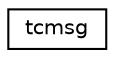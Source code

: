 digraph G
{
  edge [fontname="Helvetica",fontsize="10",labelfontname="Helvetica",labelfontsize="10"];
  node [fontname="Helvetica",fontsize="10",shape=record];
  rankdir="LR";
  Node1 [label="tcmsg",height=0.2,width=0.4,color="black", fillcolor="white", style="filled",URL="$structtcmsg.html"];
}
